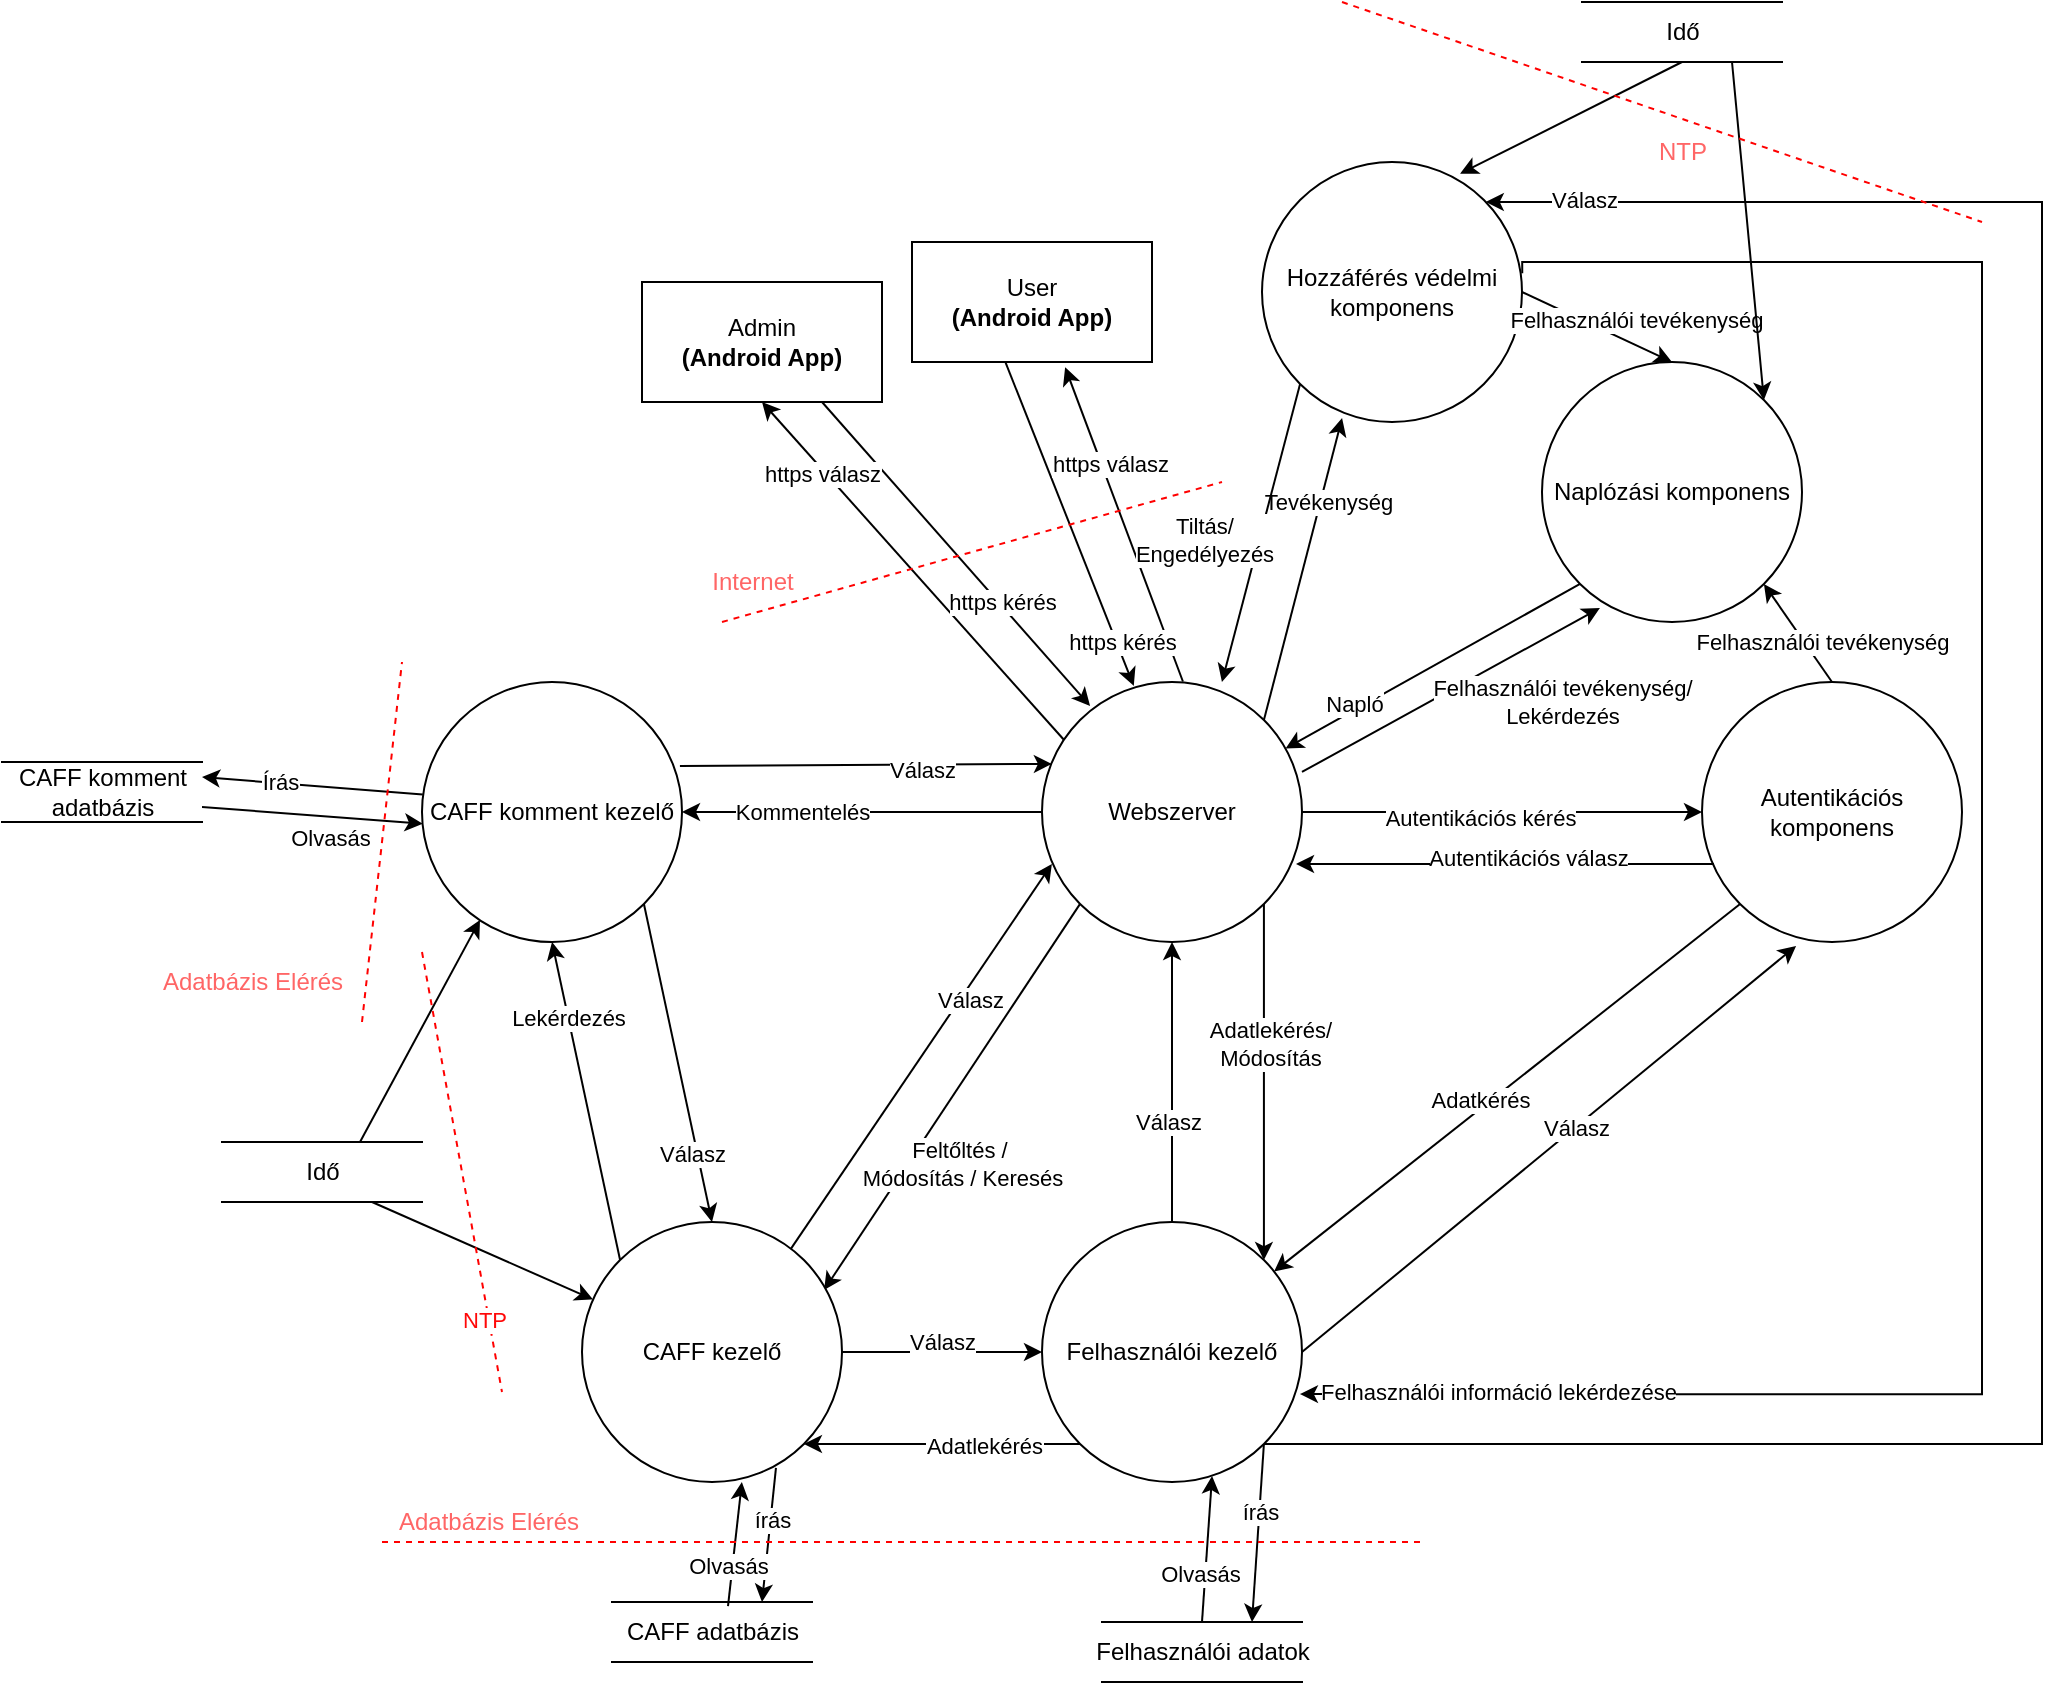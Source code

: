 <mxfile version="15.4.0" type="device"><diagram id="IFBYuZUNPcjfWti_WkDj" name="Page-1"><mxGraphModel dx="2523" dy="967" grid="1" gridSize="10" guides="1" tooltips="1" connect="1" arrows="1" fold="1" page="1" pageScale="1" pageWidth="850" pageHeight="1100" math="0" shadow="0"><root><mxCell id="0"/><mxCell id="1" parent="0"/><mxCell id="J7JNrw2_By-zTshvyxj5-1" style="edgeStyle=orthogonalEdgeStyle;rounded=0;orthogonalLoop=1;jettySize=auto;html=1;entryX=0.992;entryY=0.662;entryDx=0;entryDy=0;entryPerimeter=0;exitX=1.001;exitY=0.428;exitDx=0;exitDy=0;exitPerimeter=0;" edge="1" parent="1" source="QOVZkxI64tLgVwKB824h-53" target="QOVZkxI64tLgVwKB824h-16"><mxGeometry relative="1" as="geometry"><Array as="points"><mxPoint x="610" y="170"/><mxPoint x="840" y="170"/><mxPoint x="840" y="736"/></Array></mxGeometry></mxCell><mxCell id="J7JNrw2_By-zTshvyxj5-2" value="Felhasználói információ lekérdezése" style="edgeLabel;html=1;align=center;verticalAlign=middle;resizable=0;points=[];" vertex="1" connectable="0" parent="J7JNrw2_By-zTshvyxj5-1"><mxGeometry x="0.89" y="-1" relative="1" as="geometry"><mxPoint x="36" as="offset"/></mxGeometry></mxCell><mxCell id="QOVZkxI64tLgVwKB824h-53" value="Hozzáférés védelmi komponens" style="ellipse;whiteSpace=wrap;html=1;aspect=fixed;" parent="1" vertex="1"><mxGeometry x="480" y="120" width="130" height="130" as="geometry"/></mxCell><mxCell id="QOVZkxI64tLgVwKB824h-3" style="rounded=0;orthogonalLoop=1;jettySize=auto;html=1;exitX=0.39;exitY=1.005;exitDx=0;exitDy=0;exitPerimeter=0;entryX=0.353;entryY=0.015;entryDx=0;entryDy=0;entryPerimeter=0;" parent="1" source="QOVZkxI64tLgVwKB824h-2" target="QOVZkxI64tLgVwKB824h-1" edge="1"><mxGeometry relative="1" as="geometry"><mxPoint x="350" y="270" as="targetPoint"/></mxGeometry></mxCell><mxCell id="QOVZkxI64tLgVwKB824h-12" style="edgeStyle=none;rounded=0;orthogonalLoop=1;jettySize=auto;html=1;exitX=1;exitY=0.5;exitDx=0;exitDy=0;entryX=0;entryY=0.5;entryDx=0;entryDy=0;" parent="1" source="QOVZkxI64tLgVwKB824h-1" target="QOVZkxI64tLgVwKB824h-11" edge="1"><mxGeometry relative="1" as="geometry"/></mxCell><mxCell id="QOVZkxI64tLgVwKB824h-13" value="Autentikációs kérés" style="edgeLabel;html=1;align=center;verticalAlign=middle;resizable=0;points=[];" parent="QOVZkxI64tLgVwKB824h-12" vertex="1" connectable="0"><mxGeometry x="-0.109" y="-3" relative="1" as="geometry"><mxPoint as="offset"/></mxGeometry></mxCell><mxCell id="QOVZkxI64tLgVwKB824h-22" style="edgeStyle=none;rounded=0;orthogonalLoop=1;jettySize=auto;html=1;exitX=1;exitY=1;exitDx=0;exitDy=0;entryX=1;entryY=0;entryDx=0;entryDy=0;" parent="1" source="QOVZkxI64tLgVwKB824h-1" target="QOVZkxI64tLgVwKB824h-16" edge="1"><mxGeometry relative="1" as="geometry"/></mxCell><mxCell id="QOVZkxI64tLgVwKB824h-23" value="Adatlekérés/&lt;br&gt;Módosítás" style="edgeLabel;html=1;align=center;verticalAlign=middle;resizable=0;points=[];" parent="QOVZkxI64tLgVwKB824h-22" vertex="1" connectable="0"><mxGeometry x="-0.213" y="3" relative="1" as="geometry"><mxPoint as="offset"/></mxGeometry></mxCell><mxCell id="QOVZkxI64tLgVwKB824h-41" style="edgeStyle=none;rounded=0;orthogonalLoop=1;jettySize=auto;html=1;exitX=0;exitY=1;exitDx=0;exitDy=0;entryX=0.931;entryY=0.262;entryDx=0;entryDy=0;entryPerimeter=0;" parent="1" source="QOVZkxI64tLgVwKB824h-1" target="QOVZkxI64tLgVwKB824h-31" edge="1"><mxGeometry relative="1" as="geometry"/></mxCell><mxCell id="QOVZkxI64tLgVwKB824h-42" value="Feltőltés /&amp;nbsp;&lt;br&gt;Módosítás / Keresés" style="edgeLabel;html=1;align=center;verticalAlign=middle;resizable=0;points=[];" parent="QOVZkxI64tLgVwKB824h-41" vertex="1" connectable="0"><mxGeometry x="0.204" y="1" relative="1" as="geometry"><mxPoint x="17" y="13" as="offset"/></mxGeometry></mxCell><mxCell id="QOVZkxI64tLgVwKB824h-49" style="edgeStyle=none;rounded=0;orthogonalLoop=1;jettySize=auto;html=1;exitX=0;exitY=0.5;exitDx=0;exitDy=0;entryX=1;entryY=0.5;entryDx=0;entryDy=0;" parent="1" source="QOVZkxI64tLgVwKB824h-1" target="QOVZkxI64tLgVwKB824h-17" edge="1"><mxGeometry relative="1" as="geometry"/></mxCell><mxCell id="QOVZkxI64tLgVwKB824h-50" value="Kommentelés" style="edgeLabel;html=1;align=center;verticalAlign=middle;resizable=0;points=[];" parent="QOVZkxI64tLgVwKB824h-49" vertex="1" connectable="0"><mxGeometry x="0.489" relative="1" as="geometry"><mxPoint x="14" as="offset"/></mxGeometry></mxCell><mxCell id="QOVZkxI64tLgVwKB824h-56" style="edgeStyle=none;rounded=0;orthogonalLoop=1;jettySize=auto;html=1;exitX=1;exitY=0;exitDx=0;exitDy=0;entryX=0.308;entryY=0.985;entryDx=0;entryDy=0;entryPerimeter=0;" parent="1" source="QOVZkxI64tLgVwKB824h-1" target="QOVZkxI64tLgVwKB824h-53" edge="1"><mxGeometry relative="1" as="geometry"/></mxCell><mxCell id="QOVZkxI64tLgVwKB824h-57" value="Tevékenység" style="edgeLabel;html=1;align=center;verticalAlign=middle;resizable=0;points=[];" parent="QOVZkxI64tLgVwKB824h-56" vertex="1" connectable="0"><mxGeometry x="0.463" y="-3" relative="1" as="geometry"><mxPoint as="offset"/></mxGeometry></mxCell><mxCell id="QOVZkxI64tLgVwKB824h-62" style="edgeStyle=none;rounded=0;orthogonalLoop=1;jettySize=auto;html=1;exitX=1;exitY=0.346;exitDx=0;exitDy=0;entryX=0.223;entryY=0.946;entryDx=0;entryDy=0;entryPerimeter=0;exitPerimeter=0;" parent="1" source="QOVZkxI64tLgVwKB824h-1" target="QOVZkxI64tLgVwKB824h-58" edge="1"><mxGeometry relative="1" as="geometry"/></mxCell><mxCell id="QOVZkxI64tLgVwKB824h-65" value="Felhasználói tevékenység/&lt;br&gt;Lekérdezés" style="edgeLabel;html=1;align=center;verticalAlign=middle;resizable=0;points=[];" parent="QOVZkxI64tLgVwKB824h-62" vertex="1" connectable="0"><mxGeometry x="0.409" y="-2" relative="1" as="geometry"><mxPoint x="24" y="21" as="offset"/></mxGeometry></mxCell><mxCell id="QOVZkxI64tLgVwKB824h-1" value="Webszerver" style="ellipse;whiteSpace=wrap;html=1;aspect=fixed;" parent="1" vertex="1"><mxGeometry x="370" y="380" width="130" height="130" as="geometry"/></mxCell><mxCell id="QOVZkxI64tLgVwKB824h-5" value="https kérés" style="rounded=0;orthogonalLoop=1;jettySize=auto;html=1;exitX=0.542;exitY=-0.002;exitDx=0;exitDy=0;entryX=0.638;entryY=1.043;entryDx=0;entryDy=0;entryPerimeter=0;exitPerimeter=0;" parent="1" source="QOVZkxI64tLgVwKB824h-1" target="QOVZkxI64tLgVwKB824h-2" edge="1"><mxGeometry x="-0.652" y="22" relative="1" as="geometry"><mxPoint as="offset"/></mxGeometry></mxCell><mxCell id="bzc3JQYxFaE8Q-Ks-E07-1" value="https válasz" style="edgeLabel;html=1;align=center;verticalAlign=middle;resizable=0;points=[];" parent="QOVZkxI64tLgVwKB824h-5" vertex="1" connectable="0"><mxGeometry x="0.288" y="-1" relative="1" as="geometry"><mxPoint y="-8" as="offset"/></mxGeometry></mxCell><mxCell id="QOVZkxI64tLgVwKB824h-2" value="User&lt;br&gt;&lt;b&gt;(Android App)&lt;/b&gt;" style="rounded=0;whiteSpace=wrap;html=1;" parent="1" vertex="1"><mxGeometry x="305" y="160" width="120" height="60" as="geometry"/></mxCell><mxCell id="QOVZkxI64tLgVwKB824h-7" style="edgeStyle=none;rounded=0;orthogonalLoop=1;jettySize=auto;html=1;exitX=0.75;exitY=1;exitDx=0;exitDy=0;entryX=0.185;entryY=0.092;entryDx=0;entryDy=0;entryPerimeter=0;" parent="1" source="QOVZkxI64tLgVwKB824h-6" target="QOVZkxI64tLgVwKB824h-1" edge="1"><mxGeometry relative="1" as="geometry"/></mxCell><mxCell id="QOVZkxI64tLgVwKB824h-8" value="https kérés" style="edgeStyle=none;rounded=0;orthogonalLoop=1;jettySize=auto;html=1;entryX=0.5;entryY=1;entryDx=0;entryDy=0;exitX=0.085;exitY=0.223;exitDx=0;exitDy=0;exitPerimeter=0;" parent="1" source="QOVZkxI64tLgVwKB824h-1" target="QOVZkxI64tLgVwKB824h-6" edge="1"><mxGeometry x="-0.363" y="-23" relative="1" as="geometry"><mxPoint x="340" y="320" as="sourcePoint"/><Array as="points"/><mxPoint as="offset"/></mxGeometry></mxCell><mxCell id="bzc3JQYxFaE8Q-Ks-E07-3" value="https válasz" style="edgeLabel;html=1;align=center;verticalAlign=middle;resizable=0;points=[];" parent="QOVZkxI64tLgVwKB824h-8" vertex="1" connectable="0"><mxGeometry x="0.593" y="2" relative="1" as="geometry"><mxPoint as="offset"/></mxGeometry></mxCell><mxCell id="QOVZkxI64tLgVwKB824h-6" value="Admin&lt;br&gt;&lt;b&gt;(Android App)&lt;/b&gt;" style="rounded=0;whiteSpace=wrap;html=1;" parent="1" vertex="1"><mxGeometry x="170" y="180" width="120" height="60" as="geometry"/></mxCell><mxCell id="QOVZkxI64tLgVwKB824h-18" style="edgeStyle=none;rounded=0;orthogonalLoop=1;jettySize=auto;html=1;exitX=0;exitY=1;exitDx=0;exitDy=0;" parent="1" source="QOVZkxI64tLgVwKB824h-11" target="QOVZkxI64tLgVwKB824h-16" edge="1"><mxGeometry relative="1" as="geometry"/></mxCell><mxCell id="QOVZkxI64tLgVwKB824h-19" value="Adatkérés" style="edgeLabel;html=1;align=center;verticalAlign=middle;resizable=0;points=[];" parent="QOVZkxI64tLgVwKB824h-18" vertex="1" connectable="0"><mxGeometry x="0.097" y="-4" relative="1" as="geometry"><mxPoint as="offset"/></mxGeometry></mxCell><mxCell id="QOVZkxI64tLgVwKB824h-61" style="edgeStyle=none;rounded=0;orthogonalLoop=1;jettySize=auto;html=1;exitX=0.5;exitY=0;exitDx=0;exitDy=0;entryX=1;entryY=1;entryDx=0;entryDy=0;" parent="1" source="QOVZkxI64tLgVwKB824h-11" target="QOVZkxI64tLgVwKB824h-58" edge="1"><mxGeometry relative="1" as="geometry"/></mxCell><mxCell id="QOVZkxI64tLgVwKB824h-68" value="&lt;span style=&quot;color: rgba(0 , 0 , 0 , 0) ; font-family: monospace ; font-size: 0px ; background-color: rgb(248 , 249 , 250)&quot;&gt;%3CmxGraphModel%3E%3Croot%3E%3CmxCell%20id%3D%220%22%2F%3E%3CmxCell%20id%3D%221%22%20parent%3D%220%22%2F%3E%3CmxCell%20id%3D%222%22%20value%3D%22Felhaszn%C3%A1l%C3%B3i%20tev%C3%A9kenys%C3%A9g%2F%22%20style%3D%22edgeLabel%3Bhtml%3D1%3Balign%3Dcenter%3BverticalAlign%3Dmiddle%3Bresizable%3D0%3Bpoints%3D%5B%5D%3B%22%20vertex%3D%221%22%20connectable%3D%220%22%20parent%3D%221%22%3E%3CmxGeometry%20x%3D%22670.071%22%20y%3D%22200.442%22%20as%3D%22geometry%22%2F%3E%3C%2FmxCell%3E%3C%2Froot%3E%3C%2FmxGraphModel%3E&lt;/span&gt;&lt;span style=&quot;color: rgba(0 , 0 , 0 , 0) ; font-family: monospace ; font-size: 0px ; background-color: rgb(248 , 249 , 250)&quot;&gt;%3CmxGraphModel%3E%3Croot%3E%3CmxCell%20id%3D%220%22%2F%3E%3CmxCell%20id%3D%221%22%20parent%3D%220%22%2F%3E%3CmxCell%20id%3D%222%22%20value%3D%22Felhaszn%C3%A1l%C3%B3i%20tev%C3%A9kenys%C3%A9g%2F%22%20style%3D%22edgeLabel%3Bhtml%3D1%3Balign%3Dcenter%3BverticalAlign%3Dmiddle%3Bresizable%3D0%3Bpoints%3D%5B%5D%3B%22%20vertex%3D%221%22%20connectable%3D%220%22%20parent%3D%221%22%3E%3CmxGeometry%20x%3D%22670.071%22%20y%3D%22200.442%22%20as%3D%22geometry%22%2F%3E%3C%2FmxCell%3E%3C%2Froot%3E%3C%2FmxGraphModel%3E&lt;/span&gt;" style="edgeLabel;html=1;align=center;verticalAlign=middle;resizable=0;points=[];" parent="QOVZkxI64tLgVwKB824h-61" vertex="1" connectable="0"><mxGeometry x="0.282" y="-1" relative="1" as="geometry"><mxPoint as="offset"/></mxGeometry></mxCell><mxCell id="QOVZkxI64tLgVwKB824h-69" value="Felhasználói tevékenység" style="edgeLabel;html=1;align=center;verticalAlign=middle;resizable=0;points=[];" parent="QOVZkxI64tLgVwKB824h-61" vertex="1" connectable="0"><mxGeometry x="0.19" relative="1" as="geometry"><mxPoint x="15" y="9" as="offset"/></mxGeometry></mxCell><mxCell id="QOVZkxI64tLgVwKB824h-11" value="Autentikációs komponens" style="ellipse;whiteSpace=wrap;html=1;aspect=fixed;" parent="1" vertex="1"><mxGeometry x="700" y="380" width="130" height="130" as="geometry"/></mxCell><mxCell id="QOVZkxI64tLgVwKB824h-14" style="edgeStyle=none;rounded=0;orthogonalLoop=1;jettySize=auto;html=1;exitX=0.046;exitY=0.7;exitDx=0;exitDy=0;entryX=0.977;entryY=0.7;entryDx=0;entryDy=0;exitPerimeter=0;entryPerimeter=0;" parent="1" source="QOVZkxI64tLgVwKB824h-11" target="QOVZkxI64tLgVwKB824h-1" edge="1"><mxGeometry relative="1" as="geometry"><mxPoint x="470.002" y="508.998" as="sourcePoint"/><mxPoint x="708.078" y="508.998" as="targetPoint"/></mxGeometry></mxCell><mxCell id="QOVZkxI64tLgVwKB824h-15" value="Autentikációs válasz" style="edgeLabel;html=1;align=center;verticalAlign=middle;resizable=0;points=[];" parent="QOVZkxI64tLgVwKB824h-14" vertex="1" connectable="0"><mxGeometry x="-0.109" y="-3" relative="1" as="geometry"><mxPoint as="offset"/></mxGeometry></mxCell><mxCell id="QOVZkxI64tLgVwKB824h-20" style="edgeStyle=none;rounded=0;orthogonalLoop=1;jettySize=auto;html=1;exitX=1;exitY=0.5;exitDx=0;exitDy=0;entryX=0.362;entryY=1.015;entryDx=0;entryDy=0;entryPerimeter=0;" parent="1" source="QOVZkxI64tLgVwKB824h-16" target="QOVZkxI64tLgVwKB824h-11" edge="1"><mxGeometry relative="1" as="geometry"/></mxCell><mxCell id="QOVZkxI64tLgVwKB824h-21" value="Válasz" style="edgeLabel;html=1;align=center;verticalAlign=middle;resizable=0;points=[];" parent="QOVZkxI64tLgVwKB824h-20" vertex="1" connectable="0"><mxGeometry x="0.107" relative="1" as="geometry"><mxPoint as="offset"/></mxGeometry></mxCell><mxCell id="QOVZkxI64tLgVwKB824h-24" style="edgeStyle=none;rounded=0;orthogonalLoop=1;jettySize=auto;html=1;exitX=0.5;exitY=0;exitDx=0;exitDy=0;entryX=0.5;entryY=1;entryDx=0;entryDy=0;" parent="1" source="QOVZkxI64tLgVwKB824h-16" target="QOVZkxI64tLgVwKB824h-1" edge="1"><mxGeometry relative="1" as="geometry"/></mxCell><mxCell id="QOVZkxI64tLgVwKB824h-25" value="Válasz" style="edgeLabel;html=1;align=center;verticalAlign=middle;resizable=0;points=[];" parent="QOVZkxI64tLgVwKB824h-24" vertex="1" connectable="0"><mxGeometry x="-0.286" y="2" relative="1" as="geometry"><mxPoint as="offset"/></mxGeometry></mxCell><mxCell id="QOVZkxI64tLgVwKB824h-27" style="edgeStyle=none;rounded=0;orthogonalLoop=1;jettySize=auto;html=1;exitX=1;exitY=1;exitDx=0;exitDy=0;entryX=0.75;entryY=0;entryDx=0;entryDy=0;" parent="1" source="QOVZkxI64tLgVwKB824h-16" target="QOVZkxI64tLgVwKB824h-26" edge="1"><mxGeometry relative="1" as="geometry"/></mxCell><mxCell id="QOVZkxI64tLgVwKB824h-29" value="írás" style="edgeLabel;html=1;align=center;verticalAlign=middle;resizable=0;points=[];" parent="QOVZkxI64tLgVwKB824h-27" vertex="1" connectable="0"><mxGeometry x="-0.236" relative="1" as="geometry"><mxPoint as="offset"/></mxGeometry></mxCell><mxCell id="QOVZkxI64tLgVwKB824h-39" style="edgeStyle=none;rounded=0;orthogonalLoop=1;jettySize=auto;html=1;exitX=0;exitY=1;exitDx=0;exitDy=0;entryX=1;entryY=1;entryDx=0;entryDy=0;" parent="1" source="QOVZkxI64tLgVwKB824h-16" target="QOVZkxI64tLgVwKB824h-31" edge="1"><mxGeometry relative="1" as="geometry"/></mxCell><mxCell id="QOVZkxI64tLgVwKB824h-40" value="Adatlekérés" style="edgeLabel;html=1;align=center;verticalAlign=middle;resizable=0;points=[];" parent="QOVZkxI64tLgVwKB824h-39" vertex="1" connectable="0"><mxGeometry x="-0.304" y="1" relative="1" as="geometry"><mxPoint as="offset"/></mxGeometry></mxCell><mxCell id="J7JNrw2_By-zTshvyxj5-4" style="edgeStyle=orthogonalEdgeStyle;rounded=0;orthogonalLoop=1;jettySize=auto;html=1;exitX=1;exitY=1;exitDx=0;exitDy=0;" edge="1" parent="1" source="QOVZkxI64tLgVwKB824h-16" target="QOVZkxI64tLgVwKB824h-53"><mxGeometry relative="1" as="geometry"><mxPoint x="620" y="130" as="targetPoint"/><Array as="points"><mxPoint x="870" y="761"/><mxPoint x="870" y="140"/></Array></mxGeometry></mxCell><mxCell id="J7JNrw2_By-zTshvyxj5-5" value="Válasz" style="edgeLabel;html=1;align=center;verticalAlign=middle;resizable=0;points=[];" vertex="1" connectable="0" parent="J7JNrw2_By-zTshvyxj5-4"><mxGeometry x="0.924" y="-1" relative="1" as="geometry"><mxPoint as="offset"/></mxGeometry></mxCell><mxCell id="QOVZkxI64tLgVwKB824h-16" value="Felhasználói kezelő" style="ellipse;whiteSpace=wrap;html=1;aspect=fixed;" parent="1" vertex="1"><mxGeometry x="370" y="650" width="130" height="130" as="geometry"/></mxCell><mxCell id="QOVZkxI64tLgVwKB824h-47" style="edgeStyle=none;rounded=0;orthogonalLoop=1;jettySize=auto;html=1;exitX=1;exitY=1;exitDx=0;exitDy=0;entryX=0.5;entryY=0;entryDx=0;entryDy=0;" parent="1" source="QOVZkxI64tLgVwKB824h-17" target="QOVZkxI64tLgVwKB824h-31" edge="1"><mxGeometry relative="1" as="geometry"/></mxCell><mxCell id="QOVZkxI64tLgVwKB824h-48" value="Válasz" style="edgeLabel;html=1;align=center;verticalAlign=middle;resizable=0;points=[];" parent="QOVZkxI64tLgVwKB824h-47" vertex="1" connectable="0"><mxGeometry x="0.56" y="-3" relative="1" as="geometry"><mxPoint as="offset"/></mxGeometry></mxCell><mxCell id="QOVZkxI64tLgVwKB824h-51" style="edgeStyle=none;rounded=0;orthogonalLoop=1;jettySize=auto;html=1;exitX=0.992;exitY=0.323;exitDx=0;exitDy=0;entryX=0.038;entryY=0.315;entryDx=0;entryDy=0;entryPerimeter=0;exitPerimeter=0;" parent="1" source="QOVZkxI64tLgVwKB824h-17" target="QOVZkxI64tLgVwKB824h-1" edge="1"><mxGeometry relative="1" as="geometry"/></mxCell><mxCell id="QOVZkxI64tLgVwKB824h-52" value="Válasz" style="edgeLabel;html=1;align=center;verticalAlign=middle;resizable=0;points=[];" parent="QOVZkxI64tLgVwKB824h-51" vertex="1" connectable="0"><mxGeometry x="-0.422" y="-2" relative="1" as="geometry"><mxPoint x="67" as="offset"/></mxGeometry></mxCell><mxCell id="QOVZkxI64tLgVwKB824h-78" style="rounded=0;orthogonalLoop=1;jettySize=auto;html=1;exitX=0.003;exitY=0.433;exitDx=0;exitDy=0;entryX=1;entryY=0.25;entryDx=0;entryDy=0;strokeColor=#000000;exitPerimeter=0;" parent="1" source="QOVZkxI64tLgVwKB824h-17" target="QOVZkxI64tLgVwKB824h-77" edge="1"><mxGeometry relative="1" as="geometry"/></mxCell><mxCell id="QOVZkxI64tLgVwKB824h-80" value="Írás" style="edgeLabel;html=1;align=center;verticalAlign=middle;resizable=0;points=[];" parent="QOVZkxI64tLgVwKB824h-78" vertex="1" connectable="0"><mxGeometry x="0.301" y="-1" relative="1" as="geometry"><mxPoint as="offset"/></mxGeometry></mxCell><mxCell id="QOVZkxI64tLgVwKB824h-17" value="CAFF komment kezelő" style="ellipse;whiteSpace=wrap;html=1;aspect=fixed;" parent="1" vertex="1"><mxGeometry x="60" y="380" width="130" height="130" as="geometry"/></mxCell><mxCell id="QOVZkxI64tLgVwKB824h-28" style="edgeStyle=none;rounded=0;orthogonalLoop=1;jettySize=auto;html=1;exitX=0.5;exitY=0;exitDx=0;exitDy=0;entryX=0.654;entryY=0.977;entryDx=0;entryDy=0;entryPerimeter=0;" parent="1" source="QOVZkxI64tLgVwKB824h-26" target="QOVZkxI64tLgVwKB824h-16" edge="1"><mxGeometry relative="1" as="geometry"/></mxCell><mxCell id="QOVZkxI64tLgVwKB824h-30" value="Olvasás" style="edgeLabel;html=1;align=center;verticalAlign=middle;resizable=0;points=[];" parent="QOVZkxI64tLgVwKB824h-28" vertex="1" connectable="0"><mxGeometry x="-0.347" y="3" relative="1" as="geometry"><mxPoint as="offset"/></mxGeometry></mxCell><mxCell id="QOVZkxI64tLgVwKB824h-26" value="Felhasználói adatok" style="html=1;dashed=0;whitespace=wrap;shape=partialRectangle;right=0;left=0;" parent="1" vertex="1"><mxGeometry x="400" y="850" width="100" height="30" as="geometry"/></mxCell><mxCell id="QOVZkxI64tLgVwKB824h-37" style="edgeStyle=none;rounded=0;orthogonalLoop=1;jettySize=auto;html=1;exitX=1;exitY=0.5;exitDx=0;exitDy=0;entryX=0;entryY=0.5;entryDx=0;entryDy=0;" parent="1" source="QOVZkxI64tLgVwKB824h-31" target="QOVZkxI64tLgVwKB824h-16" edge="1"><mxGeometry relative="1" as="geometry"/></mxCell><mxCell id="QOVZkxI64tLgVwKB824h-38" value="Válasz" style="edgeLabel;html=1;align=center;verticalAlign=middle;resizable=0;points=[];" parent="QOVZkxI64tLgVwKB824h-37" vertex="1" connectable="0"><mxGeometry x="-0.32" y="-2" relative="1" as="geometry"><mxPoint x="16" y="-7" as="offset"/></mxGeometry></mxCell><mxCell id="QOVZkxI64tLgVwKB824h-43" style="edgeStyle=none;rounded=0;orthogonalLoop=1;jettySize=auto;html=1;exitX=0.8;exitY=0.108;exitDx=0;exitDy=0;entryX=0.038;entryY=0.7;entryDx=0;entryDy=0;exitPerimeter=0;entryPerimeter=0;" parent="1" source="QOVZkxI64tLgVwKB824h-31" target="QOVZkxI64tLgVwKB824h-1" edge="1"><mxGeometry relative="1" as="geometry"/></mxCell><mxCell id="QOVZkxI64tLgVwKB824h-44" value="Válasz" style="edgeLabel;html=1;align=center;verticalAlign=middle;resizable=0;points=[];" parent="QOVZkxI64tLgVwKB824h-43" vertex="1" connectable="0"><mxGeometry x="0.321" y="-4" relative="1" as="geometry"><mxPoint as="offset"/></mxGeometry></mxCell><mxCell id="QOVZkxI64tLgVwKB824h-45" style="edgeStyle=none;rounded=0;orthogonalLoop=1;jettySize=auto;html=1;exitX=0;exitY=0;exitDx=0;exitDy=0;entryX=0.5;entryY=1;entryDx=0;entryDy=0;" parent="1" source="QOVZkxI64tLgVwKB824h-31" target="QOVZkxI64tLgVwKB824h-17" edge="1"><mxGeometry relative="1" as="geometry"/></mxCell><mxCell id="QOVZkxI64tLgVwKB824h-46" value="Lekérdezés" style="edgeLabel;html=1;align=center;verticalAlign=middle;resizable=0;points=[];" parent="QOVZkxI64tLgVwKB824h-45" vertex="1" connectable="0"><mxGeometry x="0.526" relative="1" as="geometry"><mxPoint as="offset"/></mxGeometry></mxCell><mxCell id="QOVZkxI64tLgVwKB824h-31" value="CAFF kezelő" style="ellipse;whiteSpace=wrap;html=1;aspect=fixed;" parent="1" vertex="1"><mxGeometry x="140" y="650" width="130" height="130" as="geometry"/></mxCell><mxCell id="QOVZkxI64tLgVwKB824h-32" value="CAFF adatbázis" style="html=1;dashed=0;whitespace=wrap;shape=partialRectangle;right=0;left=0;" parent="1" vertex="1"><mxGeometry x="155" y="840" width="100" height="30" as="geometry"/></mxCell><mxCell id="QOVZkxI64tLgVwKB824h-33" style="edgeStyle=none;rounded=0;orthogonalLoop=1;jettySize=auto;html=1;exitX=0.746;exitY=0.946;exitDx=0;exitDy=0;entryX=0.75;entryY=0;entryDx=0;entryDy=0;exitPerimeter=0;" parent="1" source="QOVZkxI64tLgVwKB824h-31" target="QOVZkxI64tLgVwKB824h-32" edge="1"><mxGeometry relative="1" as="geometry"><mxPoint x="315.962" y="770.002" as="sourcePoint"/><mxPoint x="310" y="859.04" as="targetPoint"/></mxGeometry></mxCell><mxCell id="QOVZkxI64tLgVwKB824h-34" value="írás" style="edgeLabel;html=1;align=center;verticalAlign=middle;resizable=0;points=[];" parent="QOVZkxI64tLgVwKB824h-33" vertex="1" connectable="0"><mxGeometry x="-0.236" relative="1" as="geometry"><mxPoint as="offset"/></mxGeometry></mxCell><mxCell id="QOVZkxI64tLgVwKB824h-35" style="edgeStyle=none;rounded=0;orthogonalLoop=1;jettySize=auto;html=1;exitX=0.58;exitY=0.067;exitDx=0;exitDy=0;entryX=0.615;entryY=1;entryDx=0;entryDy=0;entryPerimeter=0;exitPerimeter=0;" parent="1" source="QOVZkxI64tLgVwKB824h-32" target="QOVZkxI64tLgVwKB824h-31" edge="1"><mxGeometry relative="1" as="geometry"><mxPoint x="200" y="850" as="sourcePoint"/><mxPoint x="205.02" y="777.01" as="targetPoint"/></mxGeometry></mxCell><mxCell id="QOVZkxI64tLgVwKB824h-36" value="Olvasás" style="edgeLabel;html=1;align=center;verticalAlign=middle;resizable=0;points=[];" parent="QOVZkxI64tLgVwKB824h-35" vertex="1" connectable="0"><mxGeometry x="-0.347" y="3" relative="1" as="geometry"><mxPoint as="offset"/></mxGeometry></mxCell><mxCell id="QOVZkxI64tLgVwKB824h-54" style="edgeStyle=none;rounded=0;orthogonalLoop=1;jettySize=auto;html=1;exitX=0;exitY=1;exitDx=0;exitDy=0;entryX=0.692;entryY=0;entryDx=0;entryDy=0;entryPerimeter=0;" parent="1" source="QOVZkxI64tLgVwKB824h-53" target="QOVZkxI64tLgVwKB824h-1" edge="1"><mxGeometry relative="1" as="geometry"/></mxCell><mxCell id="QOVZkxI64tLgVwKB824h-55" value="Tiltás/&lt;br&gt;Engedélyezés" style="edgeLabel;html=1;align=center;verticalAlign=middle;resizable=0;points=[];" parent="QOVZkxI64tLgVwKB824h-54" vertex="1" connectable="0"><mxGeometry x="-0.177" y="1" relative="1" as="geometry"><mxPoint x="-33" y="16" as="offset"/></mxGeometry></mxCell><mxCell id="QOVZkxI64tLgVwKB824h-60" style="edgeStyle=none;rounded=0;orthogonalLoop=1;jettySize=auto;html=1;exitX=1;exitY=0.5;exitDx=0;exitDy=0;entryX=0.5;entryY=0;entryDx=0;entryDy=0;" parent="1" source="QOVZkxI64tLgVwKB824h-53" target="QOVZkxI64tLgVwKB824h-58" edge="1"><mxGeometry relative="1" as="geometry"><Array as="points"/></mxGeometry></mxCell><mxCell id="QOVZkxI64tLgVwKB824h-66" value="Felhasználói tevékenység" style="edgeLabel;html=1;align=center;verticalAlign=middle;resizable=0;points=[];" parent="QOVZkxI64tLgVwKB824h-60" vertex="1" connectable="0"><mxGeometry x="0.362" y="-1" relative="1" as="geometry"><mxPoint x="6" y="-11" as="offset"/></mxGeometry></mxCell><mxCell id="QOVZkxI64tLgVwKB824h-63" style="edgeStyle=none;rounded=0;orthogonalLoop=1;jettySize=auto;html=1;exitX=0;exitY=1;exitDx=0;exitDy=0;" parent="1" source="QOVZkxI64tLgVwKB824h-58" target="QOVZkxI64tLgVwKB824h-1" edge="1"><mxGeometry relative="1" as="geometry"/></mxCell><mxCell id="QOVZkxI64tLgVwKB824h-64" value="Napló" style="edgeLabel;html=1;align=center;verticalAlign=middle;resizable=0;points=[];" parent="QOVZkxI64tLgVwKB824h-63" vertex="1" connectable="0"><mxGeometry x="0.517" y="-3" relative="1" as="geometry"><mxPoint as="offset"/></mxGeometry></mxCell><mxCell id="QOVZkxI64tLgVwKB824h-58" value="Naplózási komponens" style="ellipse;whiteSpace=wrap;html=1;aspect=fixed;" parent="1" vertex="1"><mxGeometry x="620" y="220" width="130" height="130" as="geometry"/></mxCell><mxCell id="QOVZkxI64tLgVwKB824h-71" style="edgeStyle=none;rounded=0;orthogonalLoop=1;jettySize=auto;html=1;exitX=0.5;exitY=1;exitDx=0;exitDy=0;entryX=0.762;entryY=0.045;entryDx=0;entryDy=0;entryPerimeter=0;" parent="1" source="QOVZkxI64tLgVwKB824h-70" target="QOVZkxI64tLgVwKB824h-53" edge="1"><mxGeometry relative="1" as="geometry"/></mxCell><mxCell id="QOVZkxI64tLgVwKB824h-73" style="edgeStyle=none;rounded=0;orthogonalLoop=1;jettySize=auto;html=1;exitX=0.75;exitY=1;exitDx=0;exitDy=0;entryX=1;entryY=0;entryDx=0;entryDy=0;" parent="1" source="QOVZkxI64tLgVwKB824h-70" target="QOVZkxI64tLgVwKB824h-58" edge="1"><mxGeometry relative="1" as="geometry"/></mxCell><mxCell id="QOVZkxI64tLgVwKB824h-70" value="Idő" style="html=1;dashed=0;whitespace=wrap;shape=partialRectangle;right=0;left=0;" parent="1" vertex="1"><mxGeometry x="640" y="40" width="100" height="30" as="geometry"/></mxCell><mxCell id="QOVZkxI64tLgVwKB824h-75" value="" style="endArrow=none;dashed=1;html=1;rounded=0;fillColor=#f8cecc;strokeColor=#FF0000;" parent="1" edge="1"><mxGeometry width="50" height="50" relative="1" as="geometry"><mxPoint x="520" y="40" as="sourcePoint"/><mxPoint x="840" y="150" as="targetPoint"/></mxGeometry></mxCell><mxCell id="QOVZkxI64tLgVwKB824h-76" value="&lt;font color=&quot;#ff6666&quot;&gt;NTP&lt;/font&gt;" style="text;html=1;align=center;verticalAlign=middle;resizable=0;points=[];autosize=1;strokeColor=none;fillColor=none;" parent="1" vertex="1"><mxGeometry x="670" y="105" width="40" height="20" as="geometry"/></mxCell><mxCell id="QOVZkxI64tLgVwKB824h-79" style="edgeStyle=none;rounded=0;orthogonalLoop=1;jettySize=auto;html=1;exitX=1;exitY=0.75;exitDx=0;exitDy=0;entryX=0.003;entryY=0.545;entryDx=0;entryDy=0;entryPerimeter=0;strokeColor=#000000;" parent="1" source="QOVZkxI64tLgVwKB824h-77" target="QOVZkxI64tLgVwKB824h-17" edge="1"><mxGeometry relative="1" as="geometry"/></mxCell><mxCell id="QOVZkxI64tLgVwKB824h-81" value="Olvasás" style="edgeLabel;html=1;align=center;verticalAlign=middle;resizable=0;points=[];" parent="QOVZkxI64tLgVwKB824h-79" vertex="1" connectable="0"><mxGeometry x="0.404" y="-2" relative="1" as="geometry"><mxPoint x="-13" y="7" as="offset"/></mxGeometry></mxCell><mxCell id="QOVZkxI64tLgVwKB824h-77" value="CAFF komment &lt;br&gt;adatbázis" style="html=1;dashed=0;whitespace=wrap;shape=partialRectangle;right=0;left=0;" parent="1" vertex="1"><mxGeometry x="-150" y="420" width="100" height="30" as="geometry"/></mxCell><mxCell id="QOVZkxI64tLgVwKB824h-83" value="" style="endArrow=none;dashed=1;html=1;rounded=0;fillColor=#f8cecc;strokeColor=#FF0000;" parent="1" edge="1"><mxGeometry width="50" height="50" relative="1" as="geometry"><mxPoint x="210" y="350" as="sourcePoint"/><mxPoint x="460" y="280" as="targetPoint"/></mxGeometry></mxCell><mxCell id="QOVZkxI64tLgVwKB824h-84" value="&lt;font color=&quot;#ff6666&quot;&gt;Internet&lt;/font&gt;" style="text;html=1;align=center;verticalAlign=middle;resizable=0;points=[];autosize=1;strokeColor=none;fillColor=none;" parent="1" vertex="1"><mxGeometry x="195" y="320" width="60" height="20" as="geometry"/></mxCell><mxCell id="QOVZkxI64tLgVwKB824h-85" value="" style="endArrow=none;dashed=1;html=1;rounded=0;fillColor=#f8cecc;strokeColor=#FF0000;" parent="1" edge="1"><mxGeometry width="50" height="50" relative="1" as="geometry"><mxPoint x="40" y="810" as="sourcePoint"/><mxPoint x="560" y="810" as="targetPoint"/></mxGeometry></mxCell><mxCell id="QOVZkxI64tLgVwKB824h-86" value="&lt;font color=&quot;#ff6666&quot;&gt;Adatbázis Elérés&lt;/font&gt;" style="text;html=1;align=center;verticalAlign=middle;resizable=0;points=[];autosize=1;strokeColor=none;fillColor=none;" parent="1" vertex="1"><mxGeometry x="37.5" y="790" width="110" height="20" as="geometry"/></mxCell><mxCell id="QOVZkxI64tLgVwKB824h-87" value="&lt;font color=&quot;#ff6666&quot;&gt;Adatbázis Elérés&lt;/font&gt;" style="text;html=1;align=center;verticalAlign=middle;resizable=0;points=[];autosize=1;strokeColor=none;fillColor=none;" parent="1" vertex="1"><mxGeometry x="-80" y="520" width="110" height="20" as="geometry"/></mxCell><mxCell id="QOVZkxI64tLgVwKB824h-88" value="" style="endArrow=none;dashed=1;html=1;rounded=0;fillColor=#f8cecc;strokeColor=#FF0000;" parent="1" edge="1"><mxGeometry width="50" height="50" relative="1" as="geometry"><mxPoint x="30" y="550" as="sourcePoint"/><mxPoint x="50" y="370" as="targetPoint"/></mxGeometry></mxCell><mxCell id="bzc3JQYxFaE8Q-Ks-E07-5" style="rounded=0;orthogonalLoop=1;jettySize=auto;html=1;exitX=0.69;exitY=0;exitDx=0;exitDy=0;entryX=0.223;entryY=0.915;entryDx=0;entryDy=0;entryPerimeter=0;exitPerimeter=0;" parent="1" source="bzc3JQYxFaE8Q-Ks-E07-4" target="QOVZkxI64tLgVwKB824h-17" edge="1"><mxGeometry relative="1" as="geometry"/></mxCell><mxCell id="bzc3JQYxFaE8Q-Ks-E07-6" style="edgeStyle=none;rounded=0;orthogonalLoop=1;jettySize=auto;html=1;exitX=0.75;exitY=1;exitDx=0;exitDy=0;" parent="1" source="bzc3JQYxFaE8Q-Ks-E07-4" target="QOVZkxI64tLgVwKB824h-31" edge="1"><mxGeometry relative="1" as="geometry"/></mxCell><mxCell id="bzc3JQYxFaE8Q-Ks-E07-4" value="Idő" style="html=1;dashed=0;whitespace=wrap;shape=partialRectangle;right=0;left=0;" parent="1" vertex="1"><mxGeometry x="-40" y="610" width="100" height="30" as="geometry"/></mxCell><mxCell id="bzc3JQYxFaE8Q-Ks-E07-7" value="" style="endArrow=none;dashed=1;html=1;rounded=0;fillColor=#f8cecc;strokeColor=#FF0000;fontColor=#FF0808;" parent="1" edge="1"><mxGeometry width="50" height="50" relative="1" as="geometry"><mxPoint x="60" y="515" as="sourcePoint"/><mxPoint x="100" y="735" as="targetPoint"/></mxGeometry></mxCell><mxCell id="bzc3JQYxFaE8Q-Ks-E07-8" value="NTP" style="edgeLabel;html=1;align=center;verticalAlign=middle;resizable=0;points=[];fontColor=#FF0808;" parent="bzc3JQYxFaE8Q-Ks-E07-7" vertex="1" connectable="0"><mxGeometry x="0.667" y="-3" relative="1" as="geometry"><mxPoint as="offset"/></mxGeometry></mxCell></root></mxGraphModel></diagram></mxfile>